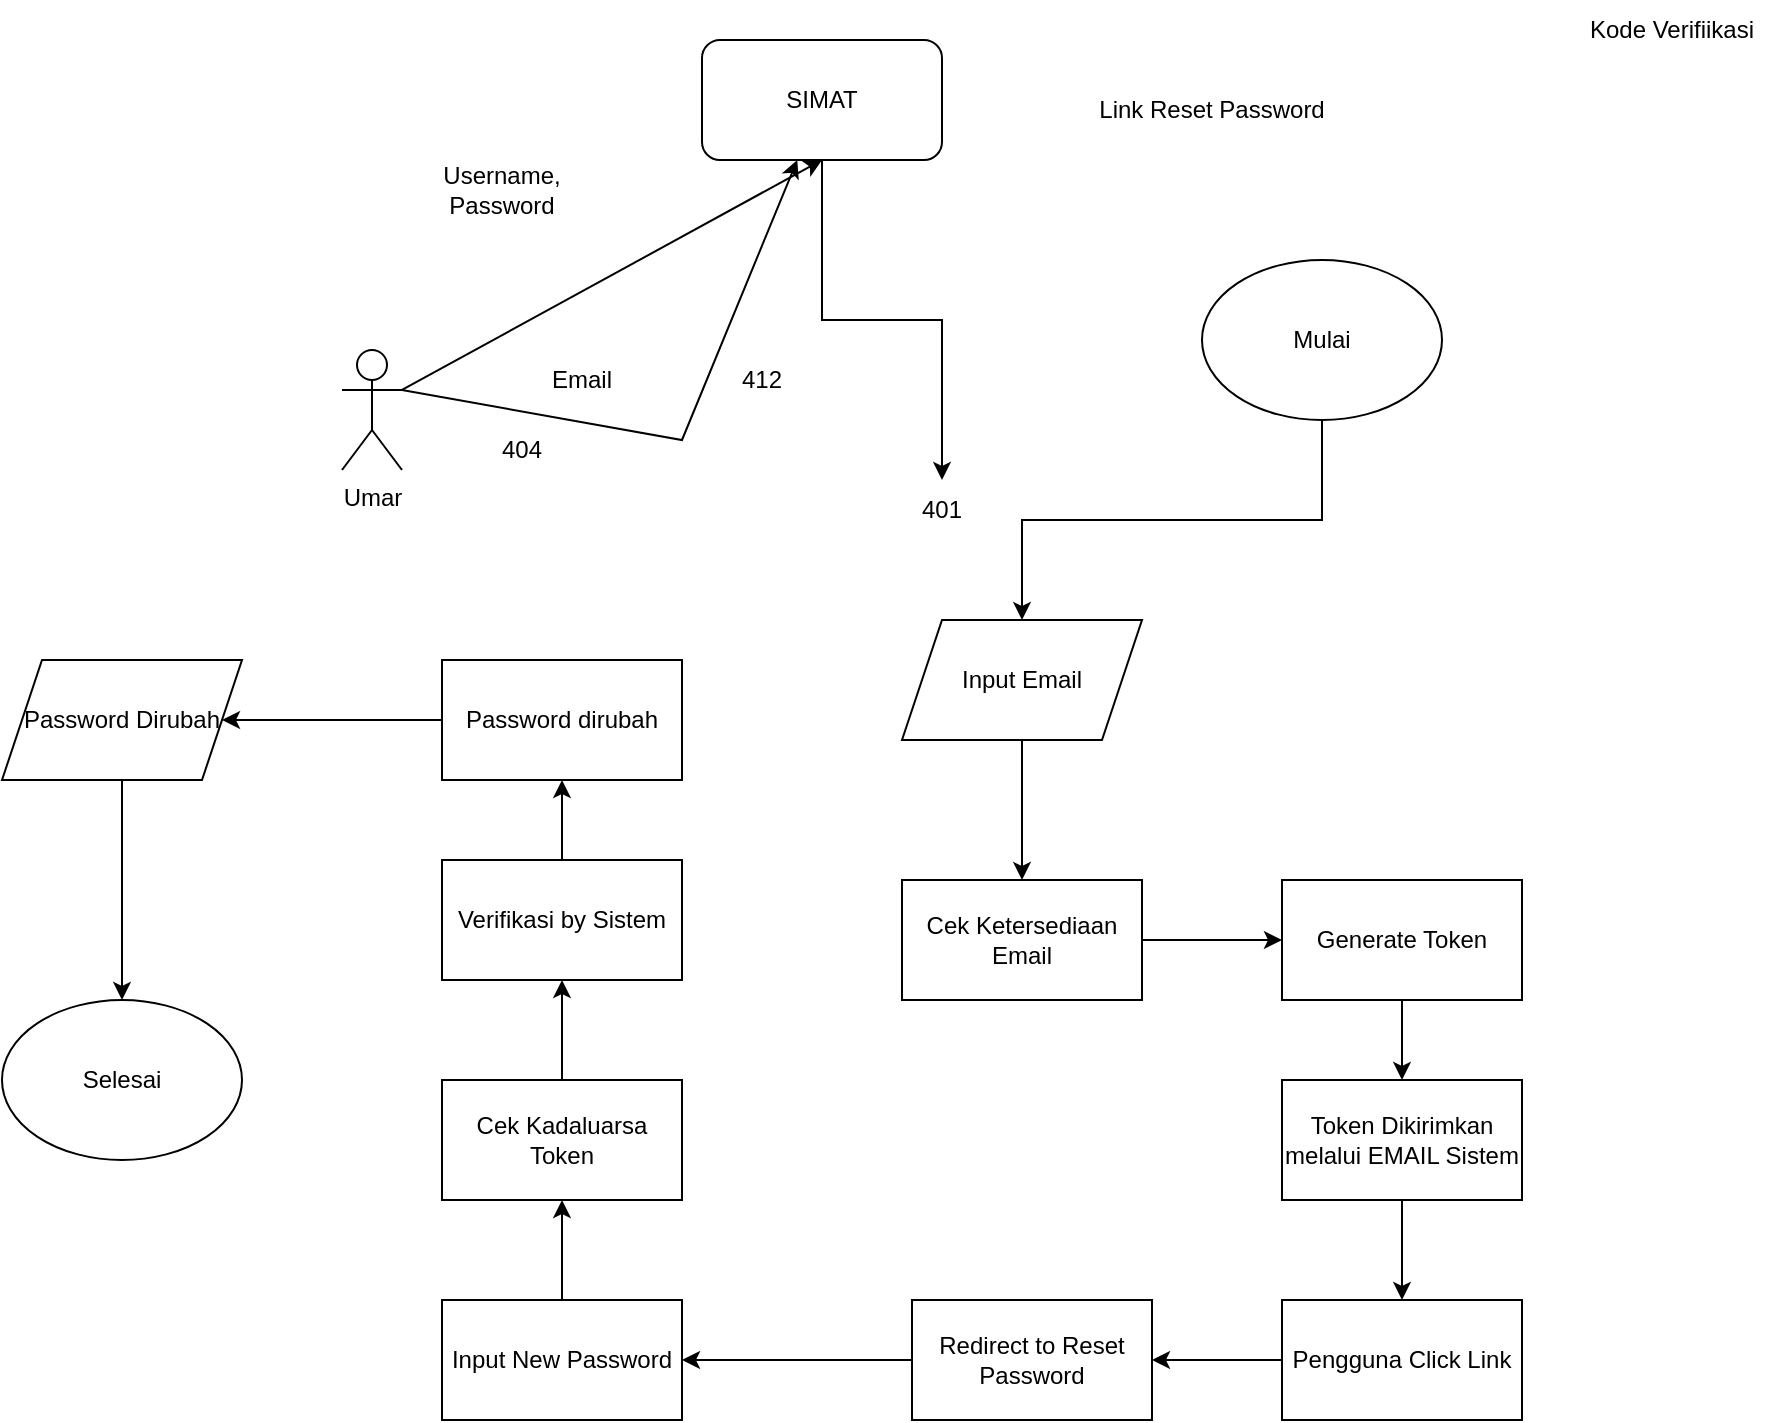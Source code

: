 <mxfile version="24.5.2" type="device">
  <diagram name="Page-1" id="RnTrilUjqwDhubStlauM">
    <mxGraphModel dx="1984" dy="670" grid="1" gridSize="10" guides="1" tooltips="1" connect="1" arrows="1" fold="1" page="1" pageScale="1" pageWidth="850" pageHeight="1100" math="0" shadow="0">
      <root>
        <mxCell id="0" />
        <mxCell id="1" parent="0" />
        <mxCell id="hIHVYD_k8BKYlFtgLhZW-4" style="rounded=0;orthogonalLoop=1;jettySize=auto;html=1;exitX=1;exitY=0.333;exitDx=0;exitDy=0;exitPerimeter=0;entryX=0.5;entryY=1;entryDx=0;entryDy=0;" edge="1" parent="1" source="hIHVYD_k8BKYlFtgLhZW-1" target="hIHVYD_k8BKYlFtgLhZW-3">
          <mxGeometry relative="1" as="geometry" />
        </mxCell>
        <mxCell id="hIHVYD_k8BKYlFtgLhZW-10" style="rounded=0;orthogonalLoop=1;jettySize=auto;html=1;exitX=1;exitY=0.333;exitDx=0;exitDy=0;exitPerimeter=0;" edge="1" parent="1" source="hIHVYD_k8BKYlFtgLhZW-1" target="hIHVYD_k8BKYlFtgLhZW-3">
          <mxGeometry relative="1" as="geometry">
            <Array as="points">
              <mxPoint x="250" y="240" />
            </Array>
          </mxGeometry>
        </mxCell>
        <mxCell id="hIHVYD_k8BKYlFtgLhZW-1" value="Umar" style="shape=umlActor;verticalLabelPosition=bottom;verticalAlign=top;html=1;outlineConnect=0;" vertex="1" parent="1">
          <mxGeometry x="80" y="195" width="30" height="60" as="geometry" />
        </mxCell>
        <mxCell id="hIHVYD_k8BKYlFtgLhZW-8" style="edgeStyle=orthogonalEdgeStyle;rounded=0;orthogonalLoop=1;jettySize=auto;html=1;exitX=0.5;exitY=1;exitDx=0;exitDy=0;" edge="1" parent="1" source="hIHVYD_k8BKYlFtgLhZW-3" target="hIHVYD_k8BKYlFtgLhZW-6">
          <mxGeometry relative="1" as="geometry" />
        </mxCell>
        <mxCell id="hIHVYD_k8BKYlFtgLhZW-3" value="SIMAT" style="rounded=1;whiteSpace=wrap;html=1;" vertex="1" parent="1">
          <mxGeometry x="260" y="40" width="120" height="60" as="geometry" />
        </mxCell>
        <mxCell id="hIHVYD_k8BKYlFtgLhZW-5" value="Username, Password" style="text;html=1;align=center;verticalAlign=middle;whiteSpace=wrap;rounded=0;" vertex="1" parent="1">
          <mxGeometry x="130" y="100" width="60" height="30" as="geometry" />
        </mxCell>
        <mxCell id="hIHVYD_k8BKYlFtgLhZW-6" value="401" style="text;html=1;align=center;verticalAlign=middle;whiteSpace=wrap;rounded=0;" vertex="1" parent="1">
          <mxGeometry x="350" y="260" width="60" height="30" as="geometry" />
        </mxCell>
        <mxCell id="hIHVYD_k8BKYlFtgLhZW-7" value="412" style="text;html=1;align=center;verticalAlign=middle;whiteSpace=wrap;rounded=0;" vertex="1" parent="1">
          <mxGeometry x="260" y="195" width="60" height="30" as="geometry" />
        </mxCell>
        <mxCell id="hIHVYD_k8BKYlFtgLhZW-9" value="Email" style="text;html=1;align=center;verticalAlign=middle;whiteSpace=wrap;rounded=0;" vertex="1" parent="1">
          <mxGeometry x="170" y="195" width="60" height="30" as="geometry" />
        </mxCell>
        <mxCell id="hIHVYD_k8BKYlFtgLhZW-11" value="404" style="text;html=1;align=center;verticalAlign=middle;whiteSpace=wrap;rounded=0;" vertex="1" parent="1">
          <mxGeometry x="140" y="230" width="60" height="30" as="geometry" />
        </mxCell>
        <mxCell id="hIHVYD_k8BKYlFtgLhZW-12" value="Kode Verifiikasi" style="text;html=1;align=center;verticalAlign=middle;whiteSpace=wrap;rounded=0;" vertex="1" parent="1">
          <mxGeometry x="690" y="20" width="110" height="30" as="geometry" />
        </mxCell>
        <mxCell id="hIHVYD_k8BKYlFtgLhZW-13" value="Link Reset Password" style="text;html=1;align=center;verticalAlign=middle;whiteSpace=wrap;rounded=0;" vertex="1" parent="1">
          <mxGeometry x="440" y="60" width="150" height="30" as="geometry" />
        </mxCell>
        <mxCell id="hIHVYD_k8BKYlFtgLhZW-16" style="edgeStyle=orthogonalEdgeStyle;rounded=0;orthogonalLoop=1;jettySize=auto;html=1;exitX=0.5;exitY=1;exitDx=0;exitDy=0;" edge="1" parent="1" source="hIHVYD_k8BKYlFtgLhZW-14" target="hIHVYD_k8BKYlFtgLhZW-15">
          <mxGeometry relative="1" as="geometry" />
        </mxCell>
        <mxCell id="hIHVYD_k8BKYlFtgLhZW-14" value="Mulai" style="ellipse;whiteSpace=wrap;html=1;" vertex="1" parent="1">
          <mxGeometry x="510" y="150" width="120" height="80" as="geometry" />
        </mxCell>
        <mxCell id="hIHVYD_k8BKYlFtgLhZW-19" value="" style="edgeStyle=orthogonalEdgeStyle;rounded=0;orthogonalLoop=1;jettySize=auto;html=1;" edge="1" parent="1" source="hIHVYD_k8BKYlFtgLhZW-15" target="hIHVYD_k8BKYlFtgLhZW-18">
          <mxGeometry relative="1" as="geometry" />
        </mxCell>
        <mxCell id="hIHVYD_k8BKYlFtgLhZW-15" value="Input Email" style="shape=parallelogram;perimeter=parallelogramPerimeter;whiteSpace=wrap;html=1;fixedSize=1;" vertex="1" parent="1">
          <mxGeometry x="360" y="330" width="120" height="60" as="geometry" />
        </mxCell>
        <mxCell id="hIHVYD_k8BKYlFtgLhZW-21" style="edgeStyle=orthogonalEdgeStyle;rounded=0;orthogonalLoop=1;jettySize=auto;html=1;exitX=1;exitY=0.5;exitDx=0;exitDy=0;" edge="1" parent="1" source="hIHVYD_k8BKYlFtgLhZW-18" target="hIHVYD_k8BKYlFtgLhZW-20">
          <mxGeometry relative="1" as="geometry" />
        </mxCell>
        <mxCell id="hIHVYD_k8BKYlFtgLhZW-18" value="Cek Ketersediaan Email" style="rounded=0;whiteSpace=wrap;html=1;" vertex="1" parent="1">
          <mxGeometry x="360" y="460" width="120" height="60" as="geometry" />
        </mxCell>
        <mxCell id="hIHVYD_k8BKYlFtgLhZW-23" style="edgeStyle=orthogonalEdgeStyle;rounded=0;orthogonalLoop=1;jettySize=auto;html=1;exitX=0.5;exitY=1;exitDx=0;exitDy=0;entryX=0.5;entryY=0;entryDx=0;entryDy=0;" edge="1" parent="1" source="hIHVYD_k8BKYlFtgLhZW-20" target="hIHVYD_k8BKYlFtgLhZW-22">
          <mxGeometry relative="1" as="geometry" />
        </mxCell>
        <mxCell id="hIHVYD_k8BKYlFtgLhZW-20" value="Generate Token" style="rounded=0;whiteSpace=wrap;html=1;" vertex="1" parent="1">
          <mxGeometry x="550" y="460" width="120" height="60" as="geometry" />
        </mxCell>
        <mxCell id="hIHVYD_k8BKYlFtgLhZW-25" style="edgeStyle=orthogonalEdgeStyle;rounded=0;orthogonalLoop=1;jettySize=auto;html=1;exitX=0.5;exitY=1;exitDx=0;exitDy=0;" edge="1" parent="1" source="hIHVYD_k8BKYlFtgLhZW-22" target="hIHVYD_k8BKYlFtgLhZW-24">
          <mxGeometry relative="1" as="geometry" />
        </mxCell>
        <mxCell id="hIHVYD_k8BKYlFtgLhZW-22" value="Token Dikirimkan melalui EMAIL Sistem" style="rounded=0;whiteSpace=wrap;html=1;" vertex="1" parent="1">
          <mxGeometry x="550" y="560" width="120" height="60" as="geometry" />
        </mxCell>
        <mxCell id="hIHVYD_k8BKYlFtgLhZW-27" style="edgeStyle=orthogonalEdgeStyle;rounded=0;orthogonalLoop=1;jettySize=auto;html=1;exitX=0;exitY=0.5;exitDx=0;exitDy=0;entryX=1;entryY=0.5;entryDx=0;entryDy=0;" edge="1" parent="1" source="hIHVYD_k8BKYlFtgLhZW-24" target="hIHVYD_k8BKYlFtgLhZW-26">
          <mxGeometry relative="1" as="geometry" />
        </mxCell>
        <mxCell id="hIHVYD_k8BKYlFtgLhZW-24" value="Pengguna Click Link" style="rounded=0;whiteSpace=wrap;html=1;" vertex="1" parent="1">
          <mxGeometry x="550" y="670" width="120" height="60" as="geometry" />
        </mxCell>
        <mxCell id="hIHVYD_k8BKYlFtgLhZW-29" style="edgeStyle=orthogonalEdgeStyle;rounded=0;orthogonalLoop=1;jettySize=auto;html=1;exitX=0;exitY=0.5;exitDx=0;exitDy=0;" edge="1" parent="1" source="hIHVYD_k8BKYlFtgLhZW-26" target="hIHVYD_k8BKYlFtgLhZW-28">
          <mxGeometry relative="1" as="geometry" />
        </mxCell>
        <mxCell id="hIHVYD_k8BKYlFtgLhZW-26" value="Redirect to Reset Password" style="rounded=0;whiteSpace=wrap;html=1;" vertex="1" parent="1">
          <mxGeometry x="365" y="670" width="120" height="60" as="geometry" />
        </mxCell>
        <mxCell id="hIHVYD_k8BKYlFtgLhZW-31" style="edgeStyle=orthogonalEdgeStyle;rounded=0;orthogonalLoop=1;jettySize=auto;html=1;exitX=0.5;exitY=0;exitDx=0;exitDy=0;entryX=0.5;entryY=1;entryDx=0;entryDy=0;" edge="1" parent="1" source="hIHVYD_k8BKYlFtgLhZW-28" target="hIHVYD_k8BKYlFtgLhZW-30">
          <mxGeometry relative="1" as="geometry" />
        </mxCell>
        <mxCell id="hIHVYD_k8BKYlFtgLhZW-28" value="Input New Password" style="rounded=0;whiteSpace=wrap;html=1;" vertex="1" parent="1">
          <mxGeometry x="130" y="670" width="120" height="60" as="geometry" />
        </mxCell>
        <mxCell id="hIHVYD_k8BKYlFtgLhZW-33" style="edgeStyle=orthogonalEdgeStyle;rounded=0;orthogonalLoop=1;jettySize=auto;html=1;exitX=0.5;exitY=0;exitDx=0;exitDy=0;entryX=0.5;entryY=1;entryDx=0;entryDy=0;" edge="1" parent="1" source="hIHVYD_k8BKYlFtgLhZW-30" target="hIHVYD_k8BKYlFtgLhZW-32">
          <mxGeometry relative="1" as="geometry" />
        </mxCell>
        <mxCell id="hIHVYD_k8BKYlFtgLhZW-30" value="Cek Kadaluarsa Token" style="rounded=0;whiteSpace=wrap;html=1;" vertex="1" parent="1">
          <mxGeometry x="130" y="560" width="120" height="60" as="geometry" />
        </mxCell>
        <mxCell id="hIHVYD_k8BKYlFtgLhZW-35" style="edgeStyle=orthogonalEdgeStyle;rounded=0;orthogonalLoop=1;jettySize=auto;html=1;exitX=0.5;exitY=0;exitDx=0;exitDy=0;entryX=0.5;entryY=1;entryDx=0;entryDy=0;" edge="1" parent="1" source="hIHVYD_k8BKYlFtgLhZW-32" target="hIHVYD_k8BKYlFtgLhZW-34">
          <mxGeometry relative="1" as="geometry" />
        </mxCell>
        <mxCell id="hIHVYD_k8BKYlFtgLhZW-32" value="Verifikasi by Sistem" style="rounded=0;whiteSpace=wrap;html=1;" vertex="1" parent="1">
          <mxGeometry x="130" y="450" width="120" height="60" as="geometry" />
        </mxCell>
        <mxCell id="hIHVYD_k8BKYlFtgLhZW-38" style="edgeStyle=orthogonalEdgeStyle;rounded=0;orthogonalLoop=1;jettySize=auto;html=1;exitX=0;exitY=0.5;exitDx=0;exitDy=0;entryX=1;entryY=0.5;entryDx=0;entryDy=0;" edge="1" parent="1" source="hIHVYD_k8BKYlFtgLhZW-34" target="hIHVYD_k8BKYlFtgLhZW-39">
          <mxGeometry relative="1" as="geometry">
            <mxPoint y="380" as="targetPoint" />
          </mxGeometry>
        </mxCell>
        <mxCell id="hIHVYD_k8BKYlFtgLhZW-34" value="Password dirubah" style="rounded=0;whiteSpace=wrap;html=1;" vertex="1" parent="1">
          <mxGeometry x="130" y="350" width="120" height="60" as="geometry" />
        </mxCell>
        <mxCell id="hIHVYD_k8BKYlFtgLhZW-41" style="edgeStyle=orthogonalEdgeStyle;rounded=0;orthogonalLoop=1;jettySize=auto;html=1;exitX=0.5;exitY=1;exitDx=0;exitDy=0;" edge="1" parent="1" source="hIHVYD_k8BKYlFtgLhZW-39" target="hIHVYD_k8BKYlFtgLhZW-40">
          <mxGeometry relative="1" as="geometry" />
        </mxCell>
        <mxCell id="hIHVYD_k8BKYlFtgLhZW-39" value="Password Dirubah" style="shape=parallelogram;perimeter=parallelogramPerimeter;whiteSpace=wrap;html=1;fixedSize=1;" vertex="1" parent="1">
          <mxGeometry x="-90" y="350" width="120" height="60" as="geometry" />
        </mxCell>
        <mxCell id="hIHVYD_k8BKYlFtgLhZW-40" value="Selesai" style="ellipse;whiteSpace=wrap;html=1;" vertex="1" parent="1">
          <mxGeometry x="-90" y="520" width="120" height="80" as="geometry" />
        </mxCell>
      </root>
    </mxGraphModel>
  </diagram>
</mxfile>

